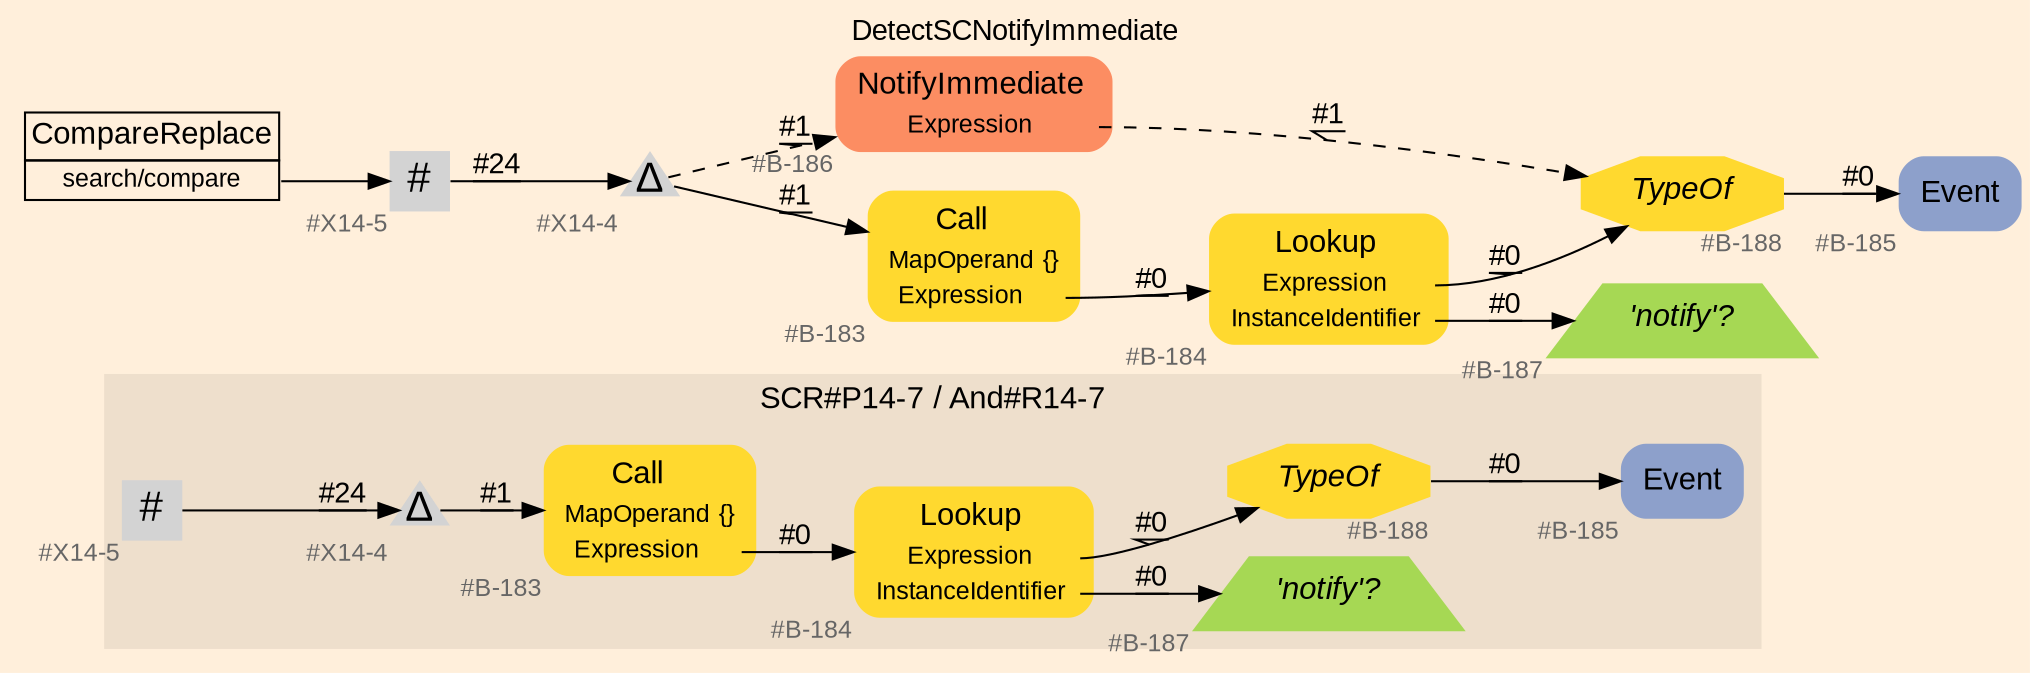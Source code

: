 digraph "DetectSCNotifyImmediate" {
label = "DetectSCNotifyImmediate"
labelloc = t
graph [
    rankdir = "LR"
    ranksep = 0.3
    bgcolor = antiquewhite1
    color = black
    fontcolor = black
    fontname = "Arial"
];
node [
    fontname = "Arial"
];
edge [
    fontname = "Arial"
];

// -------------------- figure And#R14-7 --------------------
// -------- region And#R14-7 ----------
subgraph "clusterAnd#R14-7" {
    label = "SCR#P14-7 / And#R14-7"
    style = "filled"
    color = antiquewhite2
    fontsize = "15"
    // -------- block And#R14-7/#B-187 ----------
    "And#R14-7/#B-187" [
        fillcolor = "/set28/5"
        xlabel = "#B-187"
        fontsize = "12"
        fontcolor = grey40
        shape = "trapezium"
        label = <<FONT COLOR="black" POINT-SIZE="15"><I>'notify'?</I></FONT>>
        style = "filled"
        penwidth = 0.0
    ];
    
    // -------- block And#R14-7/#B-188 ----------
    "And#R14-7/#B-188" [
        fillcolor = "/set28/6"
        xlabel = "#B-188"
        fontsize = "12"
        fontcolor = grey40
        shape = "octagon"
        label = <<FONT COLOR="black" POINT-SIZE="15"><I>TypeOf</I></FONT>>
        style = "filled"
        penwidth = 0.0
    ];
    
    // -------- block And#R14-7/#X14-5 ----------
    "And#R14-7/#X14-5" [
        xlabel = "#X14-5"
        fontsize = "12"
        fontcolor = grey40
        shape = "square"
        label = <<FONT COLOR="black" POINT-SIZE="20">#</FONT>>
        style = "filled"
        penwidth = 0.0
        fixedsize = true
        width = 0.4
        height = 0.4
    ];
    
    // -------- block And#R14-7/#B-184 ----------
    "And#R14-7/#B-184" [
        fillcolor = "/set28/6"
        xlabel = "#B-184"
        fontsize = "12"
        fontcolor = grey40
        shape = "plaintext"
        label = <<TABLE BORDER="0" CELLBORDER="0" CELLSPACING="0">
         <TR><TD><FONT COLOR="black" POINT-SIZE="15">Lookup</FONT></TD></TR>
         <TR><TD><FONT COLOR="black" POINT-SIZE="12">Expression</FONT></TD><TD PORT="port0"></TD></TR>
         <TR><TD><FONT COLOR="black" POINT-SIZE="12">InstanceIdentifier</FONT></TD><TD PORT="port1"></TD></TR>
        </TABLE>>
        style = "rounded,filled"
    ];
    
    // -------- block And#R14-7/#B-185 ----------
    "And#R14-7/#B-185" [
        fillcolor = "/set28/3"
        xlabel = "#B-185"
        fontsize = "12"
        fontcolor = grey40
        shape = "plaintext"
        label = <<TABLE BORDER="0" CELLBORDER="0" CELLSPACING="0">
         <TR><TD><FONT COLOR="black" POINT-SIZE="15">Event</FONT></TD></TR>
        </TABLE>>
        style = "rounded,filled"
    ];
    
    // -------- block And#R14-7/#B-183 ----------
    "And#R14-7/#B-183" [
        fillcolor = "/set28/6"
        xlabel = "#B-183"
        fontsize = "12"
        fontcolor = grey40
        shape = "plaintext"
        label = <<TABLE BORDER="0" CELLBORDER="0" CELLSPACING="0">
         <TR><TD><FONT COLOR="black" POINT-SIZE="15">Call</FONT></TD></TR>
         <TR><TD><FONT COLOR="black" POINT-SIZE="12">MapOperand</FONT></TD><TD PORT="port0"><FONT COLOR="black" POINT-SIZE="12">{}</FONT></TD></TR>
         <TR><TD><FONT COLOR="black" POINT-SIZE="12">Expression</FONT></TD><TD PORT="port1"></TD></TR>
        </TABLE>>
        style = "rounded,filled"
    ];
    
    // -------- block And#R14-7/#X14-4 ----------
    "And#R14-7/#X14-4" [
        xlabel = "#X14-4"
        fontsize = "12"
        fontcolor = grey40
        shape = "triangle"
        label = <<FONT COLOR="black" POINT-SIZE="20">Δ</FONT>>
        style = "filled"
        penwidth = 0.0
        fixedsize = true
        width = 0.4
        height = 0.4
    ];
    
}

"And#R14-7/#B-188" -> "And#R14-7/#B-185" [
    label = "#0"
    decorate = true
    color = black
    fontcolor = black
];

"And#R14-7/#X14-5" -> "And#R14-7/#X14-4" [
    label = "#24"
    decorate = true
    color = black
    fontcolor = black
];

"And#R14-7/#B-184":port0 -> "And#R14-7/#B-188" [
    label = "#0"
    decorate = true
    color = black
    fontcolor = black
];

"And#R14-7/#B-184":port1 -> "And#R14-7/#B-187" [
    label = "#0"
    decorate = true
    color = black
    fontcolor = black
];

"And#R14-7/#B-183":port1 -> "And#R14-7/#B-184" [
    label = "#0"
    decorate = true
    color = black
    fontcolor = black
];

"And#R14-7/#X14-4" -> "And#R14-7/#B-183" [
    label = "#1"
    decorate = true
    color = black
    fontcolor = black
];


// -------------------- transformation figure --------------------
// -------- block CR#X14-6 ----------
"CR#X14-6" [
    fillcolor = antiquewhite1
    fontsize = "12"
    fontcolor = grey40
    shape = "plaintext"
    label = <<TABLE BORDER="0" CELLBORDER="1" CELLSPACING="0">
     <TR><TD><FONT COLOR="black" POINT-SIZE="15">CompareReplace</FONT></TD></TR>
     <TR><TD PORT="port0"><FONT COLOR="black" POINT-SIZE="12">search/compare</FONT></TD></TR>
    </TABLE>>
    style = "filled"
    color = black
];

// -------- block #X14-5 ----------
"#X14-5" [
    xlabel = "#X14-5"
    fontsize = "12"
    fontcolor = grey40
    shape = "square"
    label = <<FONT COLOR="black" POINT-SIZE="20">#</FONT>>
    style = "filled"
    penwidth = 0.0
    fixedsize = true
    width = 0.4
    height = 0.4
];

// -------- block #X14-4 ----------
"#X14-4" [
    xlabel = "#X14-4"
    fontsize = "12"
    fontcolor = grey40
    shape = "triangle"
    label = <<FONT COLOR="black" POINT-SIZE="20">Δ</FONT>>
    style = "filled"
    penwidth = 0.0
    fixedsize = true
    width = 0.4
    height = 0.4
];

// -------- block #B-183 ----------
"#B-183" [
    fillcolor = "/set28/6"
    xlabel = "#B-183"
    fontsize = "12"
    fontcolor = grey40
    shape = "plaintext"
    label = <<TABLE BORDER="0" CELLBORDER="0" CELLSPACING="0">
     <TR><TD><FONT COLOR="black" POINT-SIZE="15">Call</FONT></TD></TR>
     <TR><TD><FONT COLOR="black" POINT-SIZE="12">MapOperand</FONT></TD><TD PORT="port0"><FONT COLOR="black" POINT-SIZE="12">{}</FONT></TD></TR>
     <TR><TD><FONT COLOR="black" POINT-SIZE="12">Expression</FONT></TD><TD PORT="port1"></TD></TR>
    </TABLE>>
    style = "rounded,filled"
];

// -------- block #B-184 ----------
"#B-184" [
    fillcolor = "/set28/6"
    xlabel = "#B-184"
    fontsize = "12"
    fontcolor = grey40
    shape = "plaintext"
    label = <<TABLE BORDER="0" CELLBORDER="0" CELLSPACING="0">
     <TR><TD><FONT COLOR="black" POINT-SIZE="15">Lookup</FONT></TD></TR>
     <TR><TD><FONT COLOR="black" POINT-SIZE="12">Expression</FONT></TD><TD PORT="port0"></TD></TR>
     <TR><TD><FONT COLOR="black" POINT-SIZE="12">InstanceIdentifier</FONT></TD><TD PORT="port1"></TD></TR>
    </TABLE>>
    style = "rounded,filled"
];

// -------- block #B-188 ----------
"#B-188" [
    fillcolor = "/set28/6"
    xlabel = "#B-188"
    fontsize = "12"
    fontcolor = grey40
    shape = "octagon"
    label = <<FONT COLOR="black" POINT-SIZE="15"><I>TypeOf</I></FONT>>
    style = "filled"
    penwidth = 0.0
];

// -------- block #B-185 ----------
"#B-185" [
    fillcolor = "/set28/3"
    xlabel = "#B-185"
    fontsize = "12"
    fontcolor = grey40
    shape = "plaintext"
    label = <<TABLE BORDER="0" CELLBORDER="0" CELLSPACING="0">
     <TR><TD><FONT COLOR="black" POINT-SIZE="15">Event</FONT></TD></TR>
    </TABLE>>
    style = "rounded,filled"
];

// -------- block #B-187 ----------
"#B-187" [
    fillcolor = "/set28/5"
    xlabel = "#B-187"
    fontsize = "12"
    fontcolor = grey40
    shape = "trapezium"
    label = <<FONT COLOR="black" POINT-SIZE="15"><I>'notify'?</I></FONT>>
    style = "filled"
    penwidth = 0.0
];

// -------- block #B-186 ----------
"#B-186" [
    fillcolor = "/set28/2"
    xlabel = "#B-186"
    fontsize = "12"
    fontcolor = grey40
    shape = "plaintext"
    label = <<TABLE BORDER="0" CELLBORDER="0" CELLSPACING="0">
     <TR><TD><FONT COLOR="black" POINT-SIZE="15">NotifyImmediate</FONT></TD></TR>
     <TR><TD><FONT COLOR="black" POINT-SIZE="12">Expression</FONT></TD><TD PORT="port0"></TD></TR>
    </TABLE>>
    style = "rounded,filled"
];

"CR#X14-6":port0 -> "#X14-5" [
    label = ""
    decorate = true
    color = black
    fontcolor = black
];

"#X14-5" -> "#X14-4" [
    label = "#24"
    decorate = true
    color = black
    fontcolor = black
];

"#X14-4" -> "#B-183" [
    label = "#1"
    decorate = true
    color = black
    fontcolor = black
];

"#X14-4" -> "#B-186" [
    style="dashed"
    label = "#1"
    decorate = true
    color = black
    fontcolor = black
];

"#B-183":port1 -> "#B-184" [
    label = "#0"
    decorate = true
    color = black
    fontcolor = black
];

"#B-184":port0 -> "#B-188" [
    label = "#0"
    decorate = true
    color = black
    fontcolor = black
];

"#B-184":port1 -> "#B-187" [
    label = "#0"
    decorate = true
    color = black
    fontcolor = black
];

"#B-188" -> "#B-185" [
    label = "#0"
    decorate = true
    color = black
    fontcolor = black
];

"#B-186":port0 -> "#B-188" [
    style="dashed"
    label = "#1"
    decorate = true
    color = black
    fontcolor = black
];


}
